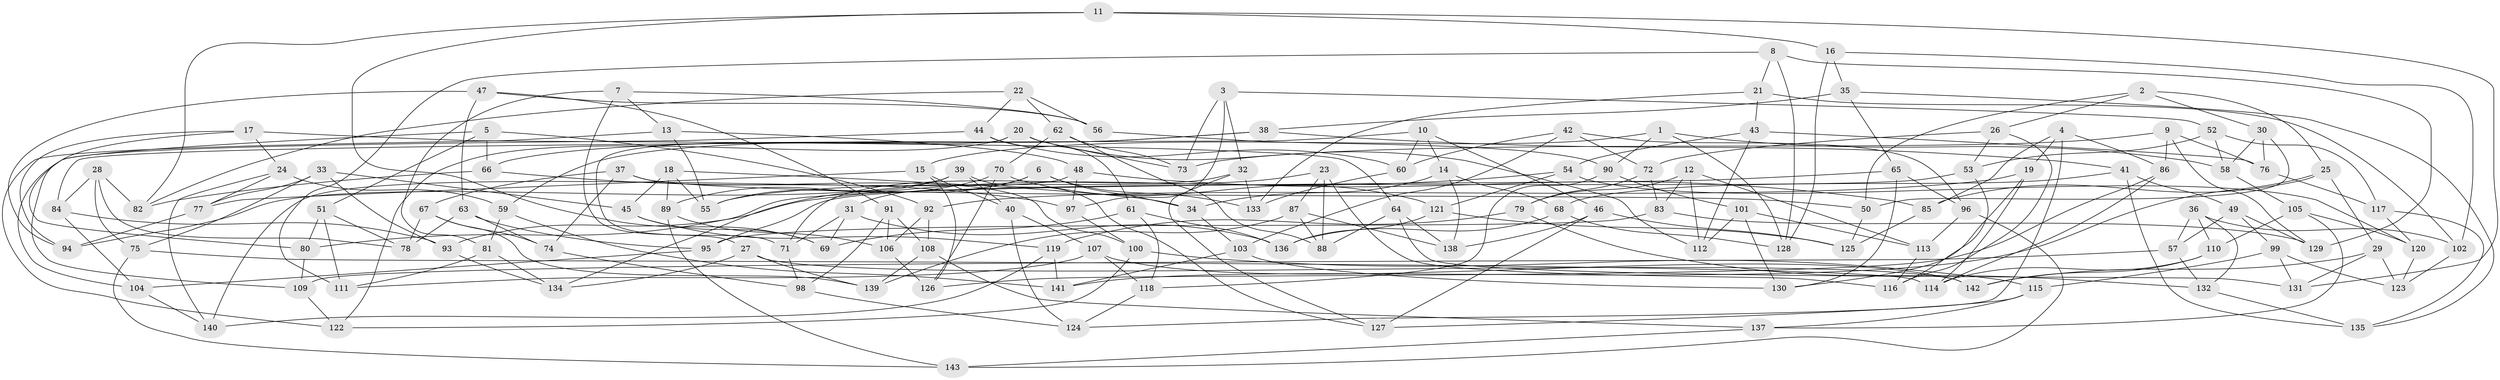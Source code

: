 // coarse degree distribution, {6: 0.532608695652174, 4: 0.42391304347826086, 3: 0.021739130434782608, 5: 0.021739130434782608}
// Generated by graph-tools (version 1.1) at 2025/42/03/06/25 10:42:23]
// undirected, 143 vertices, 286 edges
graph export_dot {
graph [start="1"]
  node [color=gray90,style=filled];
  1;
  2;
  3;
  4;
  5;
  6;
  7;
  8;
  9;
  10;
  11;
  12;
  13;
  14;
  15;
  16;
  17;
  18;
  19;
  20;
  21;
  22;
  23;
  24;
  25;
  26;
  27;
  28;
  29;
  30;
  31;
  32;
  33;
  34;
  35;
  36;
  37;
  38;
  39;
  40;
  41;
  42;
  43;
  44;
  45;
  46;
  47;
  48;
  49;
  50;
  51;
  52;
  53;
  54;
  55;
  56;
  57;
  58;
  59;
  60;
  61;
  62;
  63;
  64;
  65;
  66;
  67;
  68;
  69;
  70;
  71;
  72;
  73;
  74;
  75;
  76;
  77;
  78;
  79;
  80;
  81;
  82;
  83;
  84;
  85;
  86;
  87;
  88;
  89;
  90;
  91;
  92;
  93;
  94;
  95;
  96;
  97;
  98;
  99;
  100;
  101;
  102;
  103;
  104;
  105;
  106;
  107;
  108;
  109;
  110;
  111;
  112;
  113;
  114;
  115;
  116;
  117;
  118;
  119;
  120;
  121;
  122;
  123;
  124;
  125;
  126;
  127;
  128;
  129;
  130;
  131;
  132;
  133;
  134;
  135;
  136;
  137;
  138;
  139;
  140;
  141;
  142;
  143;
  1 -- 58;
  1 -- 128;
  1 -- 90;
  1 -- 15;
  2 -- 25;
  2 -- 30;
  2 -- 50;
  2 -- 26;
  3 -- 32;
  3 -- 97;
  3 -- 73;
  3 -- 52;
  4 -- 85;
  4 -- 124;
  4 -- 19;
  4 -- 86;
  5 -- 66;
  5 -- 51;
  5 -- 109;
  5 -- 92;
  6 -- 133;
  6 -- 31;
  6 -- 134;
  6 -- 34;
  7 -- 81;
  7 -- 13;
  7 -- 27;
  7 -- 56;
  8 -- 111;
  8 -- 128;
  8 -- 21;
  8 -- 129;
  9 -- 73;
  9 -- 76;
  9 -- 86;
  9 -- 129;
  10 -- 84;
  10 -- 46;
  10 -- 14;
  10 -- 60;
  11 -- 82;
  11 -- 69;
  11 -- 131;
  11 -- 16;
  12 -- 83;
  12 -- 113;
  12 -- 79;
  12 -- 112;
  13 -- 122;
  13 -- 55;
  13 -- 48;
  14 -- 138;
  14 -- 34;
  14 -- 68;
  15 -- 126;
  15 -- 77;
  15 -- 40;
  16 -- 128;
  16 -- 35;
  16 -- 102;
  17 -- 64;
  17 -- 94;
  17 -- 24;
  17 -- 80;
  18 -- 34;
  18 -- 45;
  18 -- 55;
  18 -- 89;
  19 -- 114;
  19 -- 92;
  19 -- 130;
  20 -- 122;
  20 -- 112;
  20 -- 73;
  20 -- 71;
  21 -- 43;
  21 -- 102;
  21 -- 133;
  22 -- 62;
  22 -- 44;
  22 -- 56;
  22 -- 82;
  23 -- 55;
  23 -- 87;
  23 -- 116;
  23 -- 88;
  24 -- 77;
  24 -- 140;
  24 -- 59;
  25 -- 29;
  25 -- 85;
  25 -- 141;
  26 -- 72;
  26 -- 116;
  26 -- 53;
  27 -- 134;
  27 -- 139;
  27 -- 142;
  28 -- 82;
  28 -- 75;
  28 -- 84;
  28 -- 78;
  29 -- 142;
  29 -- 123;
  29 -- 131;
  30 -- 76;
  30 -- 50;
  30 -- 58;
  31 -- 136;
  31 -- 71;
  31 -- 69;
  32 -- 127;
  32 -- 71;
  32 -- 133;
  33 -- 45;
  33 -- 77;
  33 -- 93;
  33 -- 75;
  34 -- 103;
  35 -- 38;
  35 -- 135;
  35 -- 65;
  36 -- 110;
  36 -- 57;
  36 -- 132;
  36 -- 102;
  37 -- 67;
  37 -- 100;
  37 -- 74;
  37 -- 50;
  38 -- 41;
  38 -- 66;
  38 -- 59;
  39 -- 94;
  39 -- 127;
  39 -- 40;
  39 -- 55;
  40 -- 107;
  40 -- 124;
  41 -- 68;
  41 -- 135;
  41 -- 49;
  42 -- 72;
  42 -- 103;
  42 -- 60;
  42 -- 96;
  43 -- 76;
  43 -- 54;
  43 -- 112;
  44 -- 61;
  44 -- 104;
  44 -- 60;
  45 -- 69;
  45 -- 119;
  46 -- 127;
  46 -- 138;
  46 -- 125;
  47 -- 94;
  47 -- 63;
  47 -- 91;
  47 -- 56;
  48 -- 85;
  48 -- 97;
  48 -- 140;
  49 -- 99;
  49 -- 57;
  49 -- 129;
  50 -- 125;
  51 -- 80;
  51 -- 78;
  51 -- 111;
  52 -- 58;
  52 -- 53;
  52 -- 117;
  53 -- 95;
  53 -- 116;
  54 -- 93;
  54 -- 121;
  54 -- 120;
  56 -- 90;
  57 -- 132;
  57 -- 109;
  58 -- 105;
  59 -- 141;
  59 -- 81;
  60 -- 133;
  61 -- 118;
  61 -- 136;
  61 -- 69;
  62 -- 70;
  62 -- 73;
  62 -- 88;
  63 -- 74;
  63 -- 78;
  63 -- 95;
  64 -- 88;
  64 -- 131;
  64 -- 138;
  65 -- 80;
  65 -- 130;
  65 -- 96;
  66 -- 97;
  66 -- 82;
  67 -- 78;
  67 -- 74;
  67 -- 139;
  68 -- 128;
  68 -- 136;
  70 -- 121;
  70 -- 126;
  70 -- 89;
  71 -- 98;
  72 -- 79;
  72 -- 83;
  74 -- 98;
  75 -- 143;
  75 -- 114;
  76 -- 117;
  77 -- 94;
  79 -- 132;
  79 -- 119;
  80 -- 109;
  81 -- 111;
  81 -- 134;
  83 -- 95;
  83 -- 129;
  84 -- 104;
  84 -- 93;
  85 -- 125;
  86 -- 114;
  86 -- 126;
  87 -- 88;
  87 -- 139;
  87 -- 138;
  89 -- 106;
  89 -- 143;
  90 -- 101;
  90 -- 118;
  91 -- 108;
  91 -- 106;
  91 -- 98;
  92 -- 108;
  92 -- 106;
  93 -- 134;
  95 -- 104;
  96 -- 143;
  96 -- 113;
  97 -- 100;
  98 -- 124;
  99 -- 131;
  99 -- 115;
  99 -- 123;
  100 -- 115;
  100 -- 122;
  101 -- 130;
  101 -- 113;
  101 -- 112;
  102 -- 123;
  103 -- 130;
  103 -- 141;
  104 -- 140;
  105 -- 137;
  105 -- 110;
  105 -- 120;
  106 -- 126;
  107 -- 111;
  107 -- 142;
  107 -- 118;
  108 -- 139;
  108 -- 137;
  109 -- 122;
  110 -- 142;
  110 -- 114;
  113 -- 116;
  115 -- 127;
  115 -- 137;
  117 -- 120;
  117 -- 135;
  118 -- 124;
  119 -- 140;
  119 -- 141;
  120 -- 123;
  121 -- 125;
  121 -- 136;
  132 -- 135;
  137 -- 143;
}
